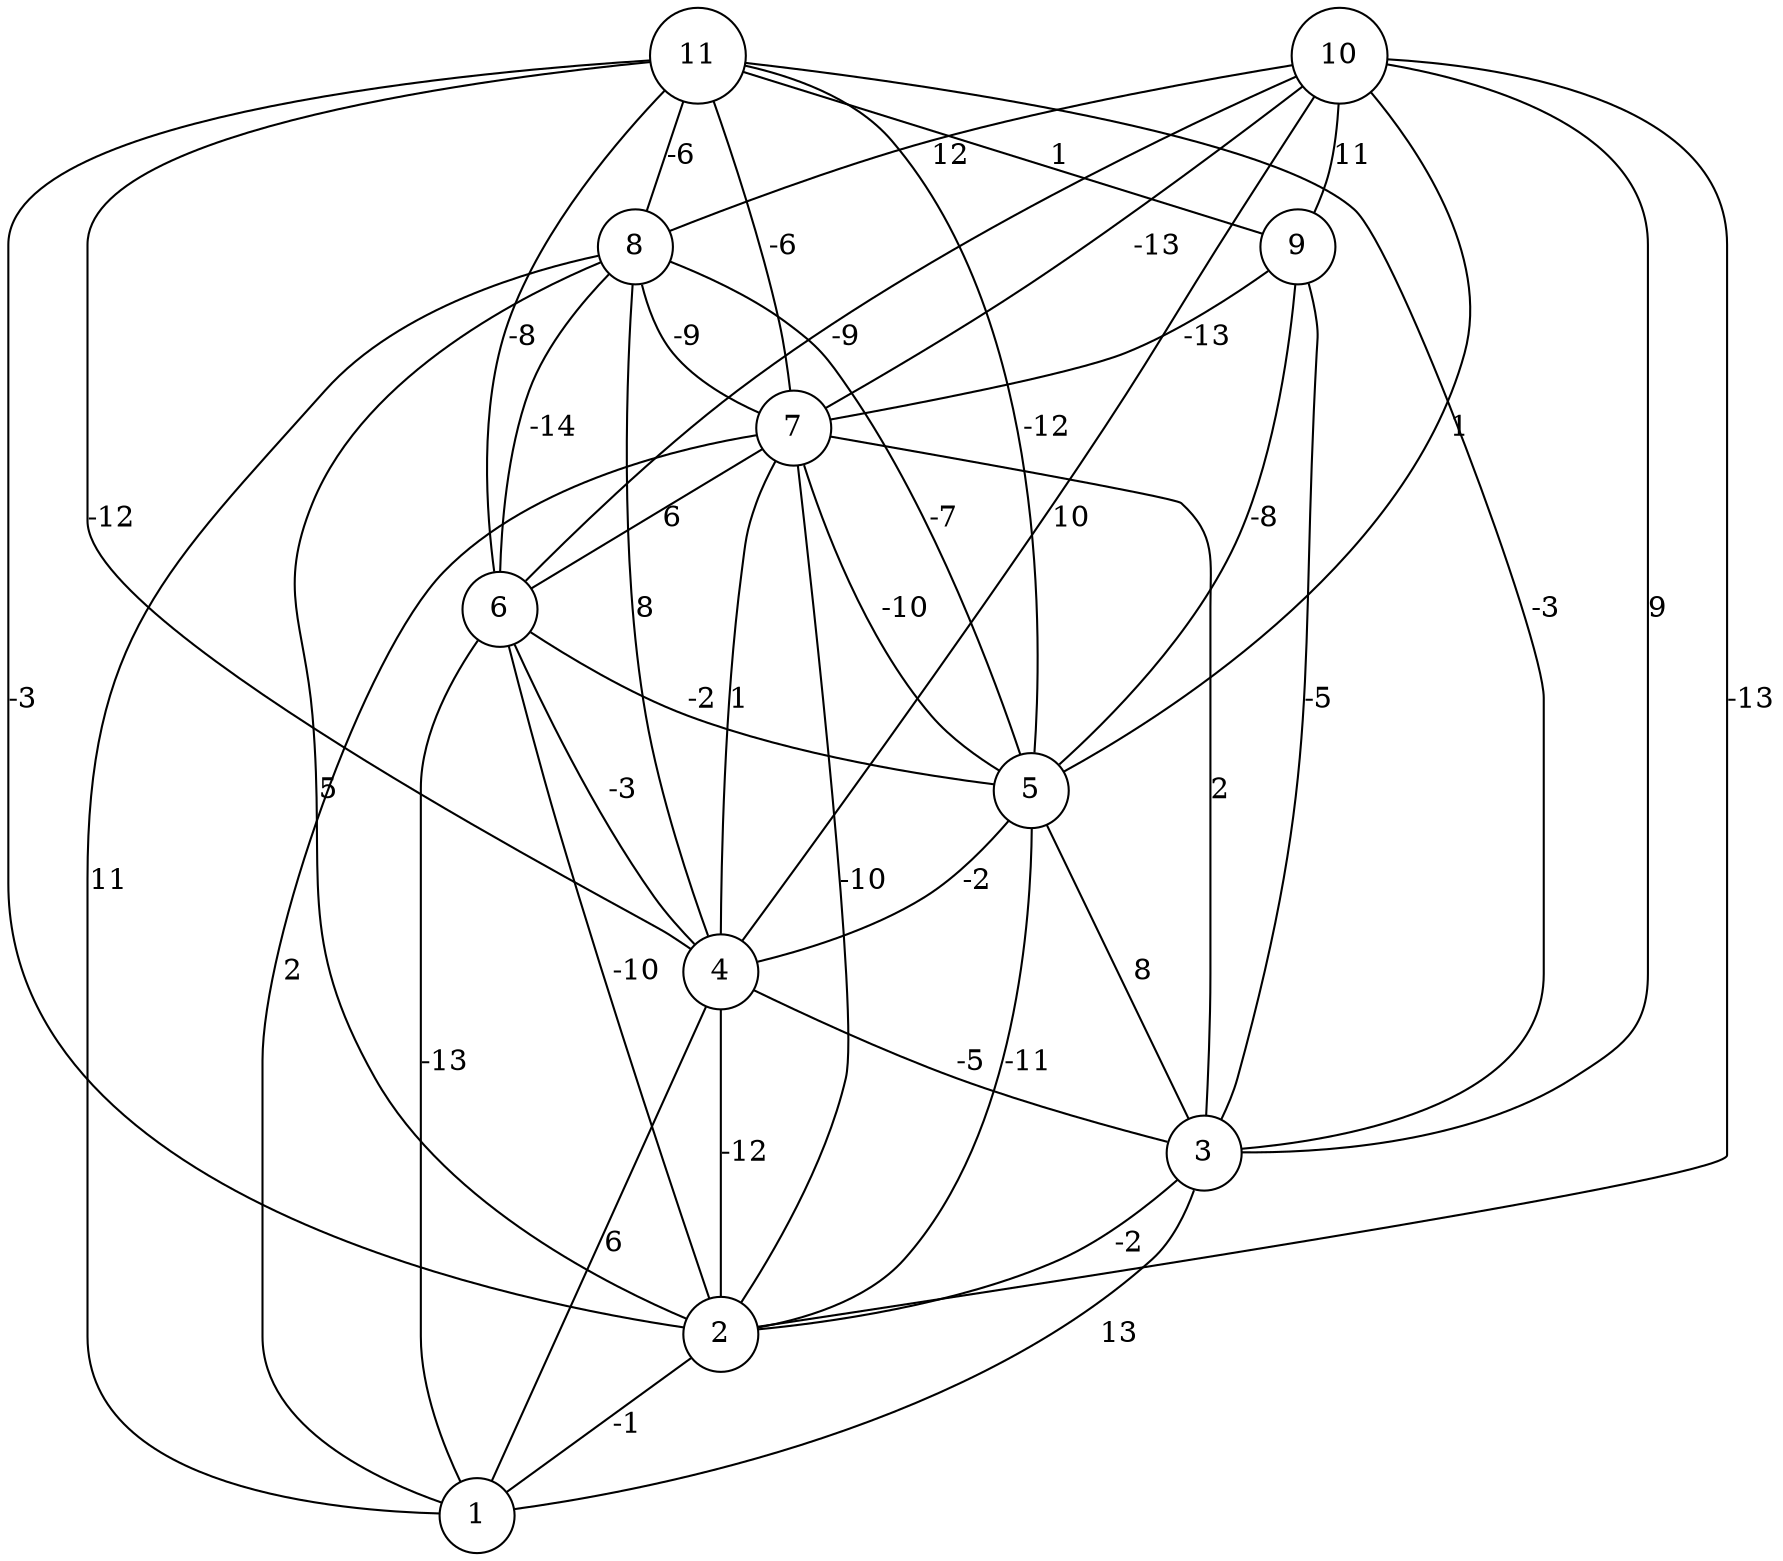 graph { 
	 fontname="Helvetica,Arial,sans-serif" 
	 node [shape = circle]; 
	 11 -- 2 [label = "-3"];
	 11 -- 3 [label = "-3"];
	 11 -- 4 [label = "-12"];
	 11 -- 5 [label = "-12"];
	 11 -- 6 [label = "-8"];
	 11 -- 7 [label = "-6"];
	 11 -- 8 [label = "-6"];
	 11 -- 9 [label = "1"];
	 10 -- 2 [label = "-13"];
	 10 -- 3 [label = "9"];
	 10 -- 4 [label = "10"];
	 10 -- 5 [label = "1"];
	 10 -- 6 [label = "-9"];
	 10 -- 7 [label = "-13"];
	 10 -- 8 [label = "12"];
	 10 -- 9 [label = "11"];
	 9 -- 3 [label = "-5"];
	 9 -- 5 [label = "-8"];
	 9 -- 7 [label = "-13"];
	 8 -- 1 [label = "11"];
	 8 -- 2 [label = "5"];
	 8 -- 4 [label = "8"];
	 8 -- 5 [label = "-7"];
	 8 -- 6 [label = "-14"];
	 8 -- 7 [label = "-9"];
	 7 -- 1 [label = "2"];
	 7 -- 2 [label = "-10"];
	 7 -- 3 [label = "2"];
	 7 -- 4 [label = "1"];
	 7 -- 5 [label = "-10"];
	 7 -- 6 [label = "6"];
	 6 -- 1 [label = "-13"];
	 6 -- 2 [label = "-10"];
	 6 -- 4 [label = "-3"];
	 6 -- 5 [label = "-2"];
	 5 -- 2 [label = "-11"];
	 5 -- 3 [label = "8"];
	 5 -- 4 [label = "-2"];
	 4 -- 1 [label = "6"];
	 4 -- 2 [label = "-12"];
	 4 -- 3 [label = "-5"];
	 3 -- 1 [label = "13"];
	 3 -- 2 [label = "-2"];
	 2 -- 1 [label = "-1"];
	 1;
	 2;
	 3;
	 4;
	 5;
	 6;
	 7;
	 8;
	 9;
	 10;
	 11;
}
